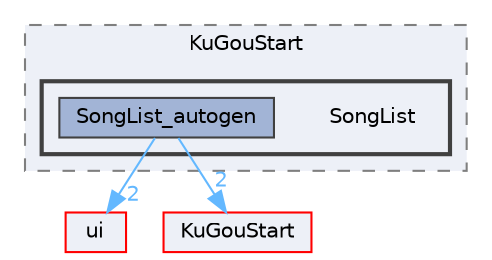 digraph "SongList"
{
 // LATEX_PDF_SIZE
  bgcolor="transparent";
  edge [fontname=Helvetica,fontsize=10,labelfontname=Helvetica,labelfontsize=10];
  node [fontname=Helvetica,fontsize=10,shape=box,height=0.2,width=0.4];
  compound=true
  subgraph clusterdir_e1e51073f38e9169ba245c73c030bd77 {
    graph [ bgcolor="#edf0f7", pencolor="grey50", label="KuGouStart", fontname=Helvetica,fontsize=10 style="filled,dashed", URL="dir_e1e51073f38e9169ba245c73c030bd77.html",tooltip=""]
  subgraph clusterdir_9d099078a8d3ebdac4c90b5b0a374e77 {
    graph [ bgcolor="#edf0f7", pencolor="grey25", label="", fontname=Helvetica,fontsize=10 style="filled,bold", URL="dir_9d099078a8d3ebdac4c90b5b0a374e77.html",tooltip=""]
    dir_9d099078a8d3ebdac4c90b5b0a374e77 [shape=plaintext, label="SongList"];
  dir_fd96dfd2ae029eddb1b1a7a4b6dd4c4d [label="SongList_autogen", fillcolor="#a2b4d6", color="grey25", style="filled", URL="dir_fd96dfd2ae029eddb1b1a7a4b6dd4c4d.html",tooltip=""];
  }
  }
  dir_1788f8309b1a812dcb800a185471cf6c [label="ui", fillcolor="#edf0f7", color="red", style="filled", URL="dir_1788f8309b1a812dcb800a185471cf6c.html",tooltip=""];
  dir_e60601b218beddc6af0778ac41ea9cb2 [label="KuGouStart", fillcolor="#edf0f7", color="red", style="filled", URL="dir_e60601b218beddc6af0778ac41ea9cb2.html",tooltip=""];
  dir_fd96dfd2ae029eddb1b1a7a4b6dd4c4d->dir_1788f8309b1a812dcb800a185471cf6c [headlabel="2", labeldistance=1.5 headhref="dir_000335_000351.html" href="dir_000335_000351.html" color="steelblue1" fontcolor="steelblue1"];
  dir_fd96dfd2ae029eddb1b1a7a4b6dd4c4d->dir_e60601b218beddc6af0778ac41ea9cb2 [headlabel="2", labeldistance=1.5 headhref="dir_000335_000172.html" href="dir_000335_000172.html" color="steelblue1" fontcolor="steelblue1"];
}
